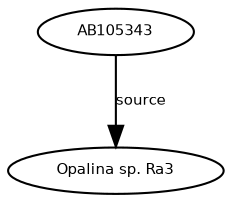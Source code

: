 digraph G {
size="3,3";
node [fontsize=7, fontname="Helvetica"];
edge [fontsize=7, fontname="Helvetica"];
node0 [label="Opalina sp. Ra3", width=0.27433100247,height=0.27433100247];
node1 [label="AB105343", width=0.27433100247,height=0.27433100247];
node1 -> node0 [label="source"];
}

